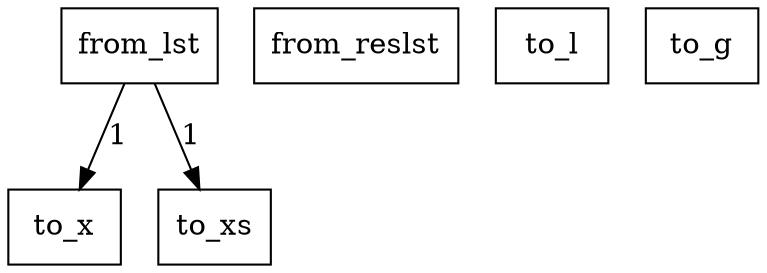 digraph {
    graph [rankdir=TB
          ,bgcolor=transparent];
    node [shape=box
         ,fillcolor=white
         ,style=filled];
    0 [label=<from_lst>];
    1 [label=<from_reslst>];
    2 [label=<to_x>];
    3 [label=<to_xs>];
    4 [label=<to_l>];
    5 [label=<to_g>];
    0 -> 2 [label=1];
    0 -> 3 [label=1];
}